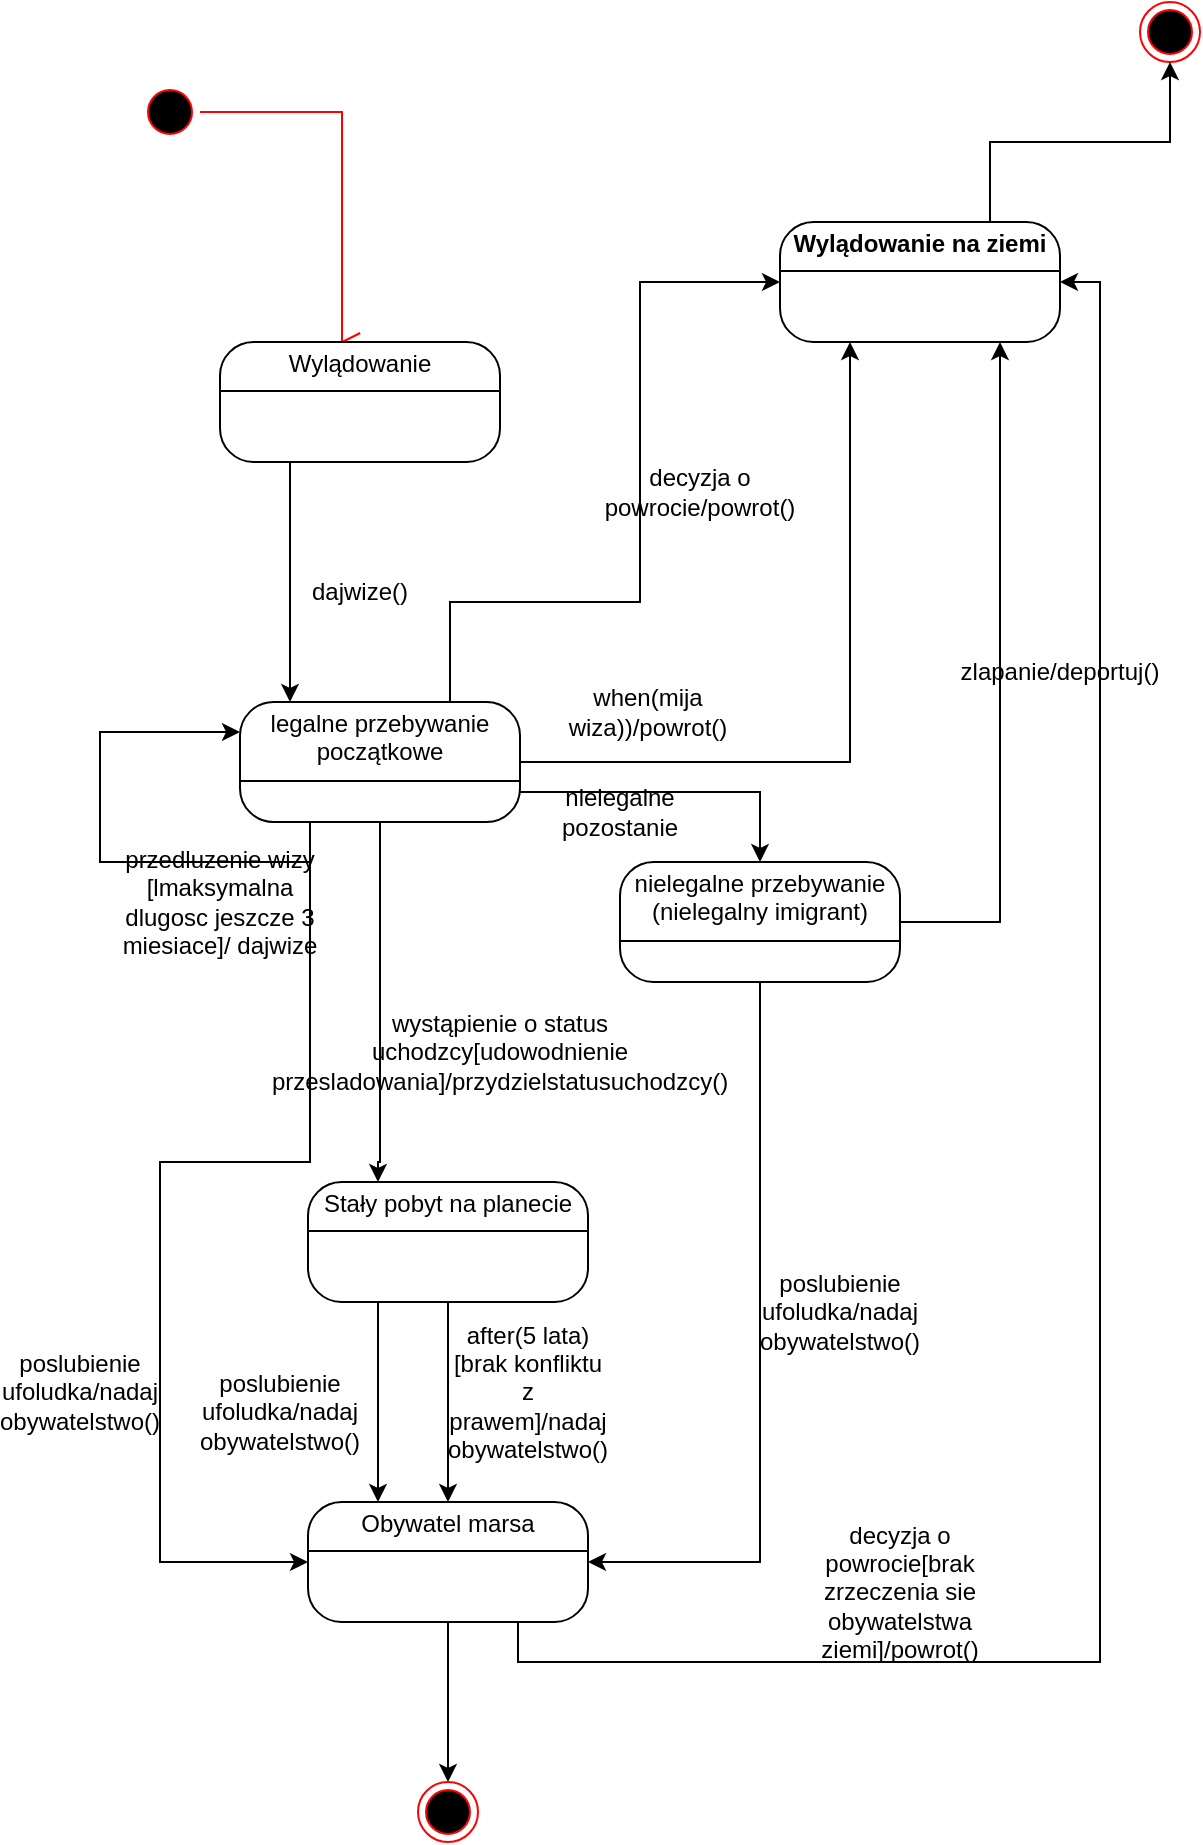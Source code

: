 <mxfile version="24.2.3" type="github">
  <diagram name="Strona-1" id="7wKOVUTTL5PYVjsPgpP4">
    <mxGraphModel dx="996" dy="525" grid="1" gridSize="10" guides="1" tooltips="1" connect="1" arrows="1" fold="1" page="1" pageScale="1" pageWidth="827" pageHeight="1169" math="0" shadow="0">
      <root>
        <mxCell id="0" />
        <mxCell id="1" parent="0" />
        <mxCell id="tftcEsWFE59XAu1NzmvE-1" value="" style="ellipse;html=1;shape=endState;fillColor=#000000;strokeColor=#ff0000;" parent="1" vertex="1">
          <mxGeometry x="690" y="150" width="30" height="30" as="geometry" />
        </mxCell>
        <mxCell id="tftcEsWFE59XAu1NzmvE-2" value="" style="ellipse;html=1;shape=startState;fillColor=#000000;strokeColor=#ff0000;" parent="1" vertex="1">
          <mxGeometry x="190" y="190" width="30" height="30" as="geometry" />
        </mxCell>
        <mxCell id="tftcEsWFE59XAu1NzmvE-3" value="" style="edgeStyle=orthogonalEdgeStyle;html=1;verticalAlign=bottom;endArrow=open;endSize=8;strokeColor=#ff0000;rounded=0;" parent="1" source="tftcEsWFE59XAu1NzmvE-2" edge="1">
          <mxGeometry relative="1" as="geometry">
            <mxPoint x="290" y="320" as="targetPoint" />
            <Array as="points">
              <mxPoint x="291" y="205" />
            </Array>
          </mxGeometry>
        </mxCell>
        <mxCell id="tftcEsWFE59XAu1NzmvE-13" style="edgeStyle=orthogonalEdgeStyle;rounded=0;orthogonalLoop=1;jettySize=auto;html=1;exitX=0.75;exitY=0;exitDx=0;exitDy=0;entryX=0;entryY=0.5;entryDx=0;entryDy=0;" parent="1" source="tftcEsWFE59XAu1NzmvE-17" target="tftcEsWFE59XAu1NzmvE-11" edge="1">
          <mxGeometry relative="1" as="geometry">
            <mxPoint x="370" y="310" as="sourcePoint" />
            <Array as="points">
              <mxPoint x="345" y="450" />
              <mxPoint x="440" y="450" />
              <mxPoint x="440" y="290" />
            </Array>
          </mxGeometry>
        </mxCell>
        <mxCell id="tftcEsWFE59XAu1NzmvE-15" style="edgeStyle=orthogonalEdgeStyle;rounded=0;orthogonalLoop=1;jettySize=auto;html=1;exitX=0.25;exitY=1;exitDx=0;exitDy=0;" parent="1" source="tftcEsWFE59XAu1NzmvE-8" edge="1">
          <mxGeometry relative="1" as="geometry">
            <mxPoint x="265" y="500" as="targetPoint" />
            <Array as="points">
              <mxPoint x="265" y="490" />
            </Array>
          </mxGeometry>
        </mxCell>
        <mxCell id="tftcEsWFE59XAu1NzmvE-8" value="&lt;p style=&quot;margin:0px;margin-top:4px;text-align:center;&quot;&gt;Wylądowanie&lt;/p&gt;&lt;hr size=&quot;1&quot; style=&quot;border-style:solid;&quot;&gt;&lt;div style=&quot;height:2px;&quot;&gt;&lt;/div&gt;" style="verticalAlign=top;align=left;overflow=fill;html=1;whiteSpace=wrap;rounded=1;arcSize=28;" parent="1" vertex="1">
          <mxGeometry x="230" y="320" width="140" height="60" as="geometry" />
        </mxCell>
        <mxCell id="tftcEsWFE59XAu1NzmvE-10" value="dajwize()" style="text;html=1;align=center;verticalAlign=middle;whiteSpace=wrap;rounded=0;" parent="1" vertex="1">
          <mxGeometry x="270" y="430" width="60" height="30" as="geometry" />
        </mxCell>
        <mxCell id="tftcEsWFE59XAu1NzmvE-12" style="edgeStyle=orthogonalEdgeStyle;rounded=0;orthogonalLoop=1;jettySize=auto;html=1;exitX=0.75;exitY=0;exitDx=0;exitDy=0;entryX=0.5;entryY=1;entryDx=0;entryDy=0;" parent="1" source="tftcEsWFE59XAu1NzmvE-11" target="tftcEsWFE59XAu1NzmvE-1" edge="1">
          <mxGeometry relative="1" as="geometry" />
        </mxCell>
        <mxCell id="tftcEsWFE59XAu1NzmvE-11" value="&lt;p style=&quot;margin:0px;margin-top:4px;text-align:center;&quot;&gt;&lt;b&gt;Wylądowanie na ziemi&lt;/b&gt;&lt;/p&gt;&lt;hr size=&quot;1&quot; style=&quot;border-style:solid;&quot;&gt;&lt;div style=&quot;height:2px;&quot;&gt;&lt;/div&gt;" style="verticalAlign=top;align=left;overflow=fill;html=1;whiteSpace=wrap;rounded=1;arcSize=28;" parent="1" vertex="1">
          <mxGeometry x="510" y="260" width="140" height="60" as="geometry" />
        </mxCell>
        <mxCell id="tftcEsWFE59XAu1NzmvE-14" value="decyzja o powrocie/powrot()" style="text;html=1;align=center;verticalAlign=middle;whiteSpace=wrap;rounded=0;" parent="1" vertex="1">
          <mxGeometry x="440" y="380" width="60" height="30" as="geometry" />
        </mxCell>
        <mxCell id="tftcEsWFE59XAu1NzmvE-16" value="przedluzenie wizy [lmaksymalna dlugosc jeszcze 3 miesiace]/ dajwize" style="text;html=1;align=center;verticalAlign=middle;whiteSpace=wrap;rounded=0;" parent="1" vertex="1">
          <mxGeometry x="170" y="585" width="120" height="30" as="geometry" />
        </mxCell>
        <mxCell id="tftcEsWFE59XAu1NzmvE-19" style="edgeStyle=orthogonalEdgeStyle;rounded=0;orthogonalLoop=1;jettySize=auto;html=1;exitX=0.25;exitY=1;exitDx=0;exitDy=0;entryX=0;entryY=0.25;entryDx=0;entryDy=0;" parent="1" source="tftcEsWFE59XAu1NzmvE-17" target="tftcEsWFE59XAu1NzmvE-17" edge="1">
          <mxGeometry relative="1" as="geometry">
            <Array as="points">
              <mxPoint x="275" y="580" />
              <mxPoint x="170" y="580" />
              <mxPoint x="170" y="515" />
            </Array>
          </mxGeometry>
        </mxCell>
        <mxCell id="tftcEsWFE59XAu1NzmvE-21" style="edgeStyle=orthogonalEdgeStyle;rounded=0;orthogonalLoop=1;jettySize=auto;html=1;exitX=1;exitY=0.5;exitDx=0;exitDy=0;entryX=0.25;entryY=1;entryDx=0;entryDy=0;" parent="1" source="tftcEsWFE59XAu1NzmvE-17" target="tftcEsWFE59XAu1NzmvE-11" edge="1">
          <mxGeometry relative="1" as="geometry" />
        </mxCell>
        <mxCell id="tftcEsWFE59XAu1NzmvE-26" style="edgeStyle=orthogonalEdgeStyle;rounded=0;orthogonalLoop=1;jettySize=auto;html=1;exitX=1;exitY=0.75;exitDx=0;exitDy=0;entryX=0.5;entryY=0;entryDx=0;entryDy=0;" parent="1" source="tftcEsWFE59XAu1NzmvE-17" target="tftcEsWFE59XAu1NzmvE-27" edge="1">
          <mxGeometry relative="1" as="geometry">
            <mxPoint x="110" y="630" as="targetPoint" />
          </mxGeometry>
        </mxCell>
        <mxCell id="tftcEsWFE59XAu1NzmvE-35" style="edgeStyle=orthogonalEdgeStyle;rounded=0;orthogonalLoop=1;jettySize=auto;html=1;exitX=0.5;exitY=1;exitDx=0;exitDy=0;entryX=0.25;entryY=0;entryDx=0;entryDy=0;" parent="1" source="tftcEsWFE59XAu1NzmvE-17" target="tftcEsWFE59XAu1NzmvE-33" edge="1">
          <mxGeometry relative="1" as="geometry">
            <Array as="points">
              <mxPoint x="310" y="730" />
            </Array>
          </mxGeometry>
        </mxCell>
        <mxCell id="tftcEsWFE59XAu1NzmvE-45" style="edgeStyle=orthogonalEdgeStyle;rounded=0;orthogonalLoop=1;jettySize=auto;html=1;exitX=0.25;exitY=1;exitDx=0;exitDy=0;entryX=0;entryY=0.5;entryDx=0;entryDy=0;" parent="1" source="tftcEsWFE59XAu1NzmvE-17" target="tftcEsWFE59XAu1NzmvE-38" edge="1">
          <mxGeometry relative="1" as="geometry">
            <Array as="points">
              <mxPoint x="275" y="730" />
              <mxPoint x="200" y="730" />
              <mxPoint x="200" y="930" />
            </Array>
          </mxGeometry>
        </mxCell>
        <mxCell id="tftcEsWFE59XAu1NzmvE-17" value="&lt;p style=&quot;margin:0px;margin-top:4px;text-align:center;&quot;&gt;legalne przebywanie początkowe&lt;/p&gt;&lt;hr size=&quot;1&quot; style=&quot;border-style:solid;&quot;&gt;&lt;div style=&quot;height:2px;&quot;&gt;&lt;/div&gt;" style="verticalAlign=top;align=left;overflow=fill;html=1;whiteSpace=wrap;rounded=1;arcSize=28;" parent="1" vertex="1">
          <mxGeometry x="240" y="500" width="140" height="60" as="geometry" />
        </mxCell>
        <mxCell id="tftcEsWFE59XAu1NzmvE-22" value="when(mija wiza))/powrot()" style="text;html=1;align=center;verticalAlign=middle;whiteSpace=wrap;rounded=0;" parent="1" vertex="1">
          <mxGeometry x="414" y="490" width="60" height="30" as="geometry" />
        </mxCell>
        <mxCell id="tftcEsWFE59XAu1NzmvE-31" style="edgeStyle=orthogonalEdgeStyle;rounded=0;orthogonalLoop=1;jettySize=auto;html=1;exitX=1;exitY=0.5;exitDx=0;exitDy=0;entryX=0.75;entryY=1;entryDx=0;entryDy=0;" parent="1" source="tftcEsWFE59XAu1NzmvE-27" edge="1">
          <mxGeometry relative="1" as="geometry">
            <mxPoint x="575" y="610" as="sourcePoint" />
            <mxPoint x="620" y="320" as="targetPoint" />
            <Array as="points">
              <mxPoint x="620" y="610" />
            </Array>
          </mxGeometry>
        </mxCell>
        <mxCell id="tftcEsWFE59XAu1NzmvE-43" style="edgeStyle=orthogonalEdgeStyle;rounded=0;orthogonalLoop=1;jettySize=auto;html=1;exitX=0.5;exitY=1;exitDx=0;exitDy=0;entryX=1;entryY=0.5;entryDx=0;entryDy=0;" parent="1" source="tftcEsWFE59XAu1NzmvE-27" target="tftcEsWFE59XAu1NzmvE-38" edge="1">
          <mxGeometry relative="1" as="geometry" />
        </mxCell>
        <mxCell id="tftcEsWFE59XAu1NzmvE-27" value="&lt;p style=&quot;margin:0px;margin-top:4px;text-align:center;&quot;&gt;nielegalne przebywanie (nielegalny imigrant)&lt;/p&gt;&lt;hr size=&quot;1&quot; style=&quot;border-style:solid;&quot;&gt;&lt;div style=&quot;height:2px;&quot;&gt;&lt;/div&gt;" style="verticalAlign=top;align=left;overflow=fill;html=1;whiteSpace=wrap;rounded=1;arcSize=28;" parent="1" vertex="1">
          <mxGeometry x="430" y="580" width="140" height="60" as="geometry" />
        </mxCell>
        <mxCell id="tftcEsWFE59XAu1NzmvE-28" value="nielegalne pozostanie" style="text;html=1;align=center;verticalAlign=middle;whiteSpace=wrap;rounded=0;" parent="1" vertex="1">
          <mxGeometry x="400" y="540" width="60" height="30" as="geometry" />
        </mxCell>
        <mxCell id="tftcEsWFE59XAu1NzmvE-32" value="zlapanie/deportuj()" style="text;html=1;align=center;verticalAlign=middle;whiteSpace=wrap;rounded=0;" parent="1" vertex="1">
          <mxGeometry x="620" y="470" width="60" height="30" as="geometry" />
        </mxCell>
        <mxCell id="tftcEsWFE59XAu1NzmvE-39" style="edgeStyle=orthogonalEdgeStyle;rounded=0;orthogonalLoop=1;jettySize=auto;html=1;exitX=0.5;exitY=1;exitDx=0;exitDy=0;entryX=0.5;entryY=0;entryDx=0;entryDy=0;" parent="1" source="tftcEsWFE59XAu1NzmvE-33" target="tftcEsWFE59XAu1NzmvE-38" edge="1">
          <mxGeometry relative="1" as="geometry" />
        </mxCell>
        <mxCell id="tftcEsWFE59XAu1NzmvE-41" style="edgeStyle=orthogonalEdgeStyle;rounded=0;orthogonalLoop=1;jettySize=auto;html=1;exitX=0.25;exitY=1;exitDx=0;exitDy=0;entryX=0.25;entryY=0;entryDx=0;entryDy=0;" parent="1" source="tftcEsWFE59XAu1NzmvE-33" target="tftcEsWFE59XAu1NzmvE-38" edge="1">
          <mxGeometry relative="1" as="geometry" />
        </mxCell>
        <mxCell id="tftcEsWFE59XAu1NzmvE-33" value="&lt;p style=&quot;margin:0px;margin-top:4px;text-align:center;&quot;&gt;Stały pobyt na planecie&lt;/p&gt;&lt;hr size=&quot;1&quot; style=&quot;border-style:solid;&quot;&gt;&lt;div style=&quot;height:2px;&quot;&gt;&lt;/div&gt;" style="verticalAlign=top;align=left;overflow=fill;html=1;whiteSpace=wrap;rounded=1;arcSize=28;" parent="1" vertex="1">
          <mxGeometry x="274" y="740" width="140" height="60" as="geometry" />
        </mxCell>
        <mxCell id="tftcEsWFE59XAu1NzmvE-37" value="wystąpienie o status uchodzcy[udowodnienie przesladowania]/przydzielstatusuchodzcy()" style="text;html=1;align=center;verticalAlign=middle;whiteSpace=wrap;rounded=0;" parent="1" vertex="1">
          <mxGeometry x="340" y="660" width="60" height="30" as="geometry" />
        </mxCell>
        <mxCell id="tftcEsWFE59XAu1NzmvE-47" style="edgeStyle=orthogonalEdgeStyle;rounded=0;orthogonalLoop=1;jettySize=auto;html=1;exitX=0.75;exitY=1;exitDx=0;exitDy=0;entryX=1;entryY=0.5;entryDx=0;entryDy=0;" parent="1" source="tftcEsWFE59XAu1NzmvE-38" target="tftcEsWFE59XAu1NzmvE-11" edge="1">
          <mxGeometry relative="1" as="geometry" />
        </mxCell>
        <mxCell id="tftcEsWFE59XAu1NzmvE-51" style="edgeStyle=orthogonalEdgeStyle;rounded=0;orthogonalLoop=1;jettySize=auto;html=1;exitX=0.5;exitY=1;exitDx=0;exitDy=0;" parent="1" source="tftcEsWFE59XAu1NzmvE-38" edge="1">
          <mxGeometry relative="1" as="geometry">
            <mxPoint x="344" y="1040" as="targetPoint" />
          </mxGeometry>
        </mxCell>
        <mxCell id="tftcEsWFE59XAu1NzmvE-38" value="&lt;p style=&quot;margin:0px;margin-top:4px;text-align:center;&quot;&gt;Obywatel marsa&lt;/p&gt;&lt;hr size=&quot;1&quot; style=&quot;border-style:solid;&quot;&gt;&lt;div style=&quot;height:2px;&quot;&gt;&lt;/div&gt;" style="verticalAlign=top;align=left;overflow=fill;html=1;whiteSpace=wrap;rounded=1;arcSize=28;" parent="1" vertex="1">
          <mxGeometry x="274" y="900" width="140" height="60" as="geometry" />
        </mxCell>
        <mxCell id="tftcEsWFE59XAu1NzmvE-40" value="after(5 lata)[brak konfliktu z prawem]/nadaj obywatelstwo()" style="text;html=1;align=center;verticalAlign=middle;whiteSpace=wrap;rounded=0;" parent="1" vertex="1">
          <mxGeometry x="354" y="830" width="60" height="30" as="geometry" />
        </mxCell>
        <mxCell id="tftcEsWFE59XAu1NzmvE-42" value="poslubienie ufoludka/nadaj obywatelstwo()" style="text;html=1;align=center;verticalAlign=middle;whiteSpace=wrap;rounded=0;" parent="1" vertex="1">
          <mxGeometry x="230" y="840" width="60" height="30" as="geometry" />
        </mxCell>
        <mxCell id="tftcEsWFE59XAu1NzmvE-44" value="poslubienie ufoludka/nadaj obywatelstwo()" style="text;html=1;align=center;verticalAlign=middle;whiteSpace=wrap;rounded=0;" parent="1" vertex="1">
          <mxGeometry x="510" y="790" width="60" height="30" as="geometry" />
        </mxCell>
        <mxCell id="tftcEsWFE59XAu1NzmvE-46" value="poslubienie ufoludka/nadaj obywatelstwo()" style="text;html=1;align=center;verticalAlign=middle;whiteSpace=wrap;rounded=0;" parent="1" vertex="1">
          <mxGeometry x="130" y="830" width="60" height="30" as="geometry" />
        </mxCell>
        <mxCell id="tftcEsWFE59XAu1NzmvE-50" value="decyzja o powrocie[brak zrzeczenia sie obywatelstwa ziemi]/powrot()" style="text;html=1;align=center;verticalAlign=middle;whiteSpace=wrap;rounded=0;" parent="1" vertex="1">
          <mxGeometry x="540" y="930" width="60" height="30" as="geometry" />
        </mxCell>
        <mxCell id="tftcEsWFE59XAu1NzmvE-52" value="" style="ellipse;html=1;shape=endState;fillColor=#000000;strokeColor=#ff0000;" parent="1" vertex="1">
          <mxGeometry x="329" y="1040" width="30" height="30" as="geometry" />
        </mxCell>
      </root>
    </mxGraphModel>
  </diagram>
</mxfile>
